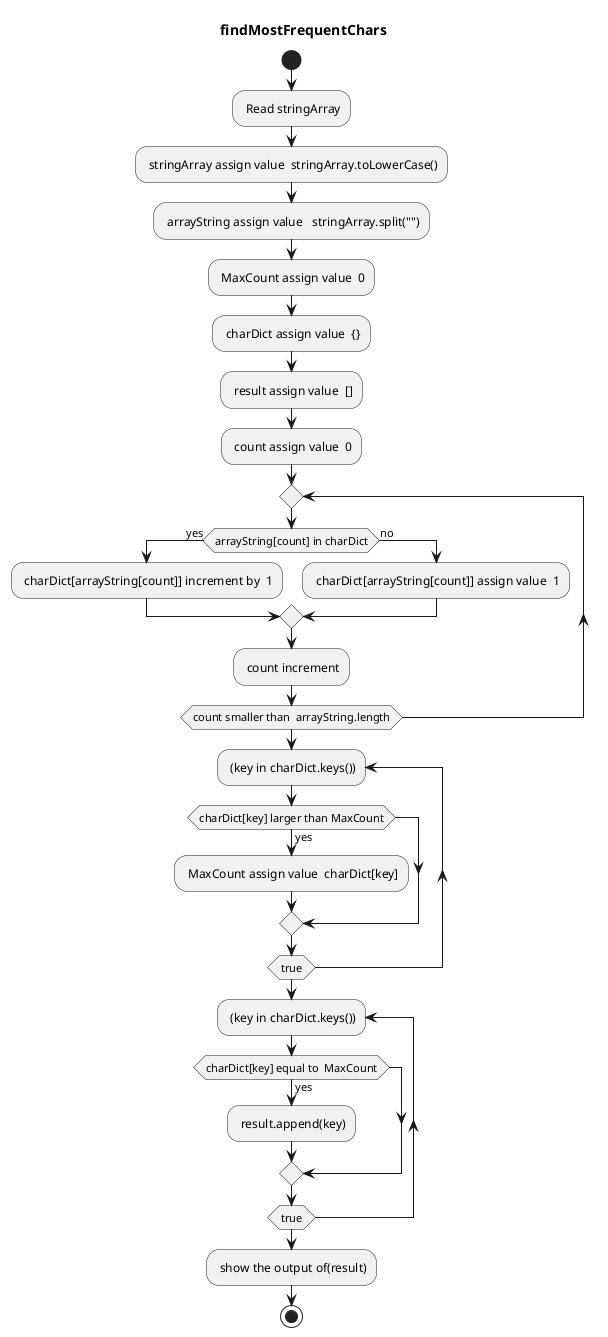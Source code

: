 @startuml findMostFrequentChars
title findMostFrequentChars
start
: Read stringArray;
: stringArray assign value  stringArray.toLowerCase();
: arrayString assign value   stringArray.split("");
: MaxCount assign value  0; 
: charDict assign value  {};
: result assign value  [];
: count assign value  0;
repeat
if (arrayString[count] in charDict) then (yes)
    : charDict[arrayString[count]] increment by  1;
else (no)
    : charDict[arrayString[count]] assign value  1;
endif
: count increment;
repeat while (count smaller than  arrayString.length)

repeat : (key in charDict.keys())
if (charDict[key] larger than MaxCount) then (yes)
    : MaxCount assign value  charDict[key];
endif
repeat while (true)

repeat : (key in charDict.keys())
if (charDict[key] equal to  MaxCount) then (yes)
    : result.append(key);
endif
repeat while (true)

: show the output of(result);
stop
@enduml